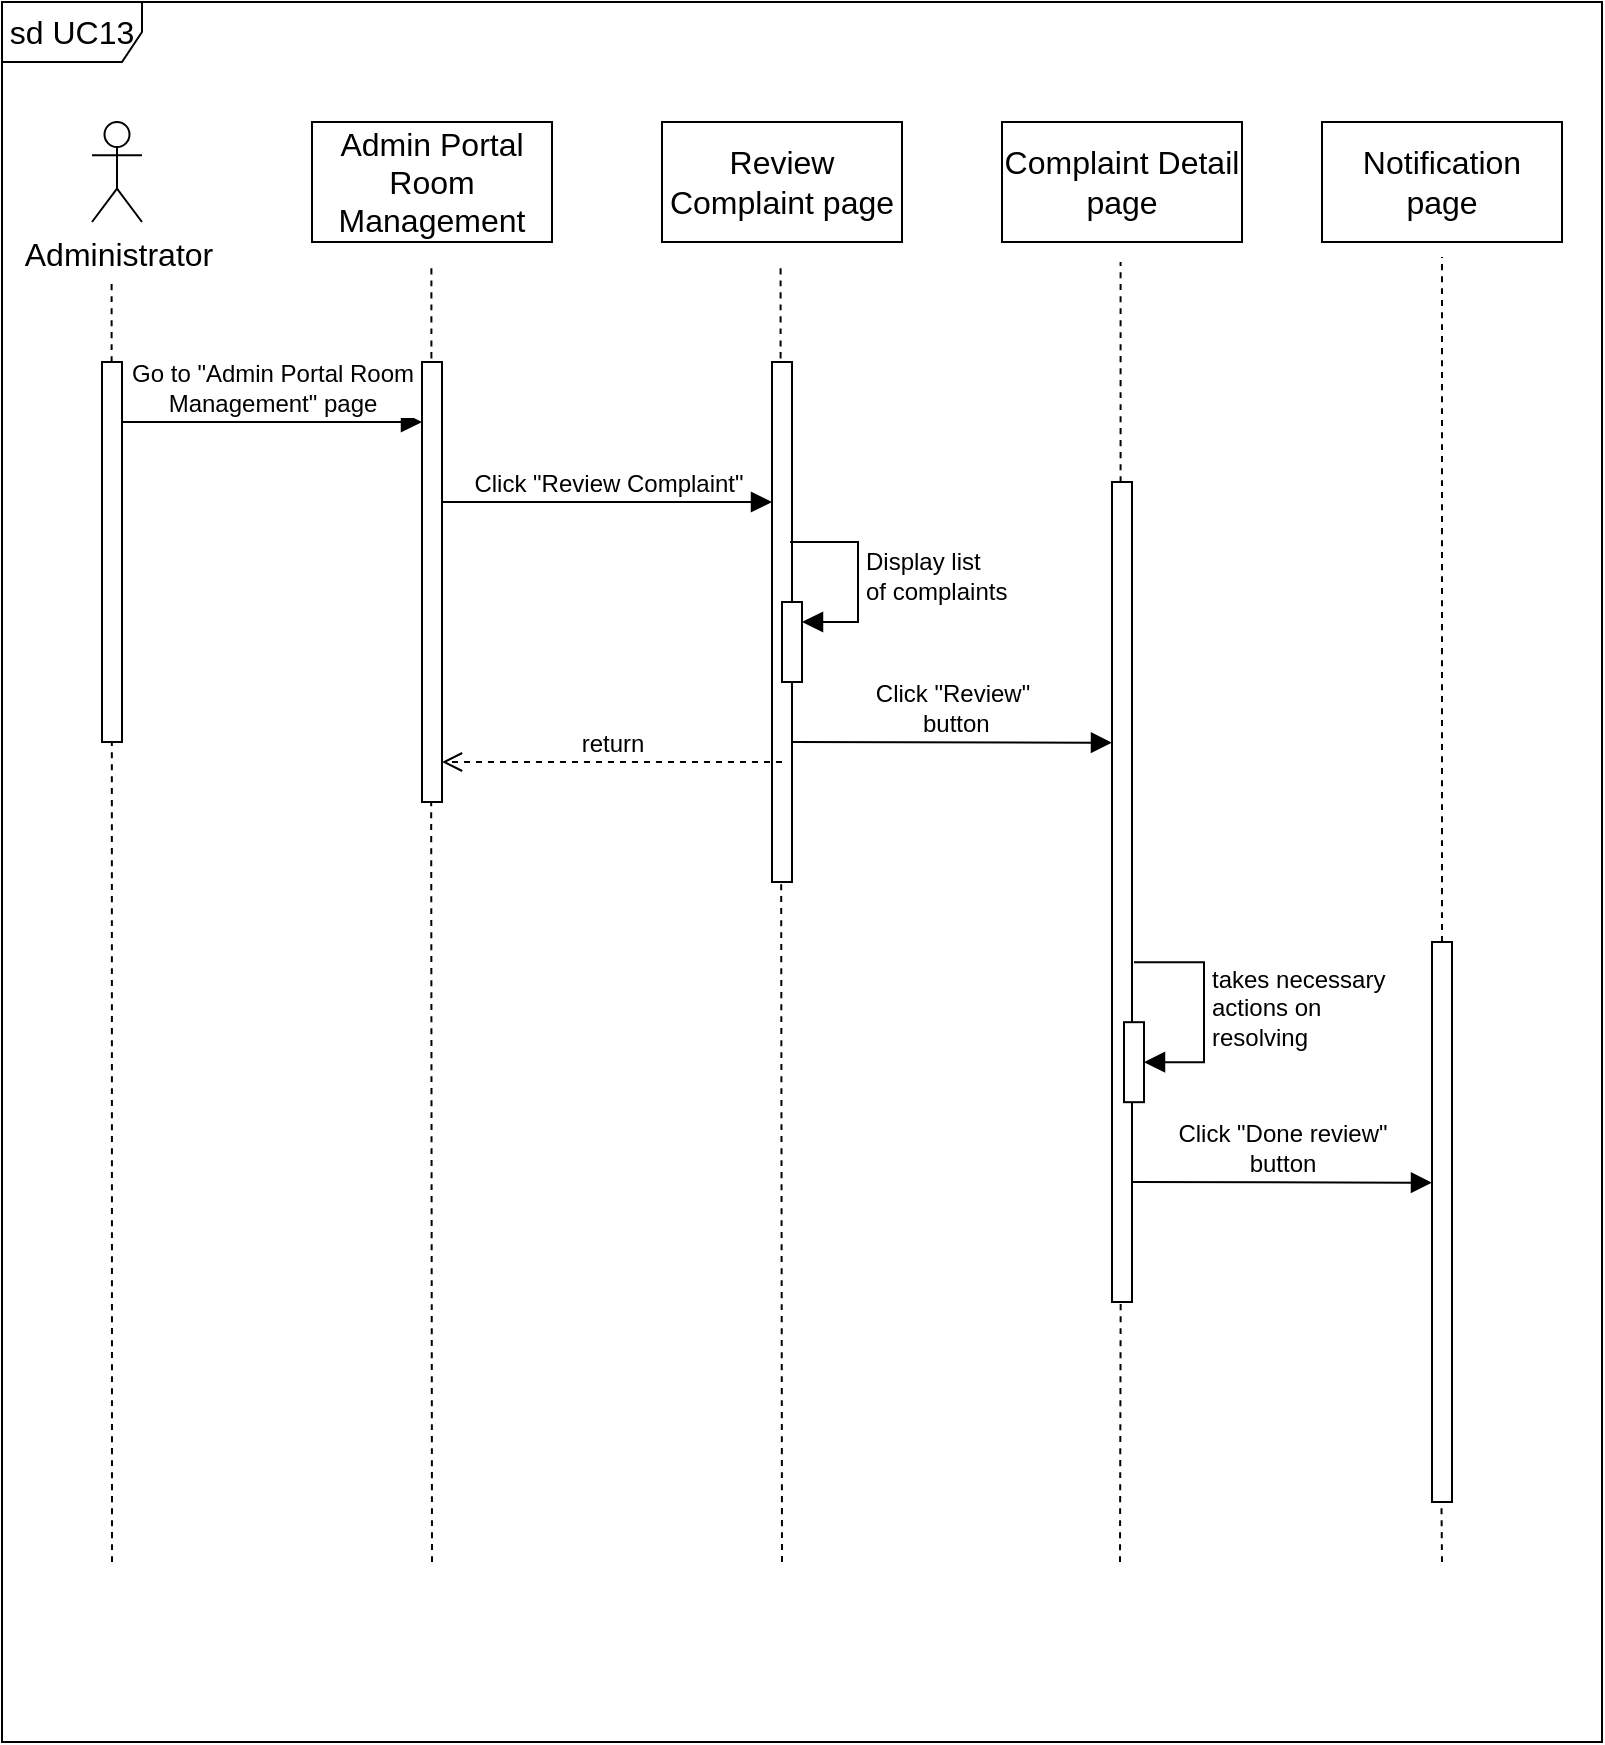 <mxfile version="21.3.7" type="device">
  <diagram name="Page-1" id="2YBvvXClWsGukQMizWep">
    <mxGraphModel dx="651" dy="755" grid="1" gridSize="10" guides="1" tooltips="1" connect="1" arrows="1" fold="1" page="1" pageScale="1" pageWidth="850" pageHeight="1100" math="0" shadow="0">
      <root>
        <mxCell id="0" />
        <mxCell id="1" parent="0" />
        <mxCell id="DxL7TUPXyGgfu-WWxL2Y-1" value="" style="endArrow=none;dashed=1;html=1;rounded=0;fontSize=12;startSize=8;endSize=8;curved=1;" parent="1" edge="1">
          <mxGeometry width="50" height="50" relative="1" as="geometry">
            <mxPoint x="730" y="880" as="sourcePoint" />
            <mxPoint x="729.64" y="840" as="targetPoint" />
          </mxGeometry>
        </mxCell>
        <mxCell id="DxL7TUPXyGgfu-WWxL2Y-2" value="" style="endArrow=none;dashed=1;html=1;rounded=0;fontSize=12;startSize=8;endSize=8;curved=1;" parent="1" edge="1">
          <mxGeometry width="50" height="50" relative="1" as="geometry">
            <mxPoint x="569" y="880" as="sourcePoint" />
            <mxPoint x="569.33" y="750" as="targetPoint" />
          </mxGeometry>
        </mxCell>
        <mxCell id="DxL7TUPXyGgfu-WWxL2Y-4" value="" style="endArrow=none;dashed=1;html=1;rounded=0;fontSize=12;startSize=8;endSize=8;curved=1;" parent="1" edge="1">
          <mxGeometry width="50" height="50" relative="1" as="geometry">
            <mxPoint x="225" y="880" as="sourcePoint" />
            <mxPoint x="224.58" y="490" as="targetPoint" />
          </mxGeometry>
        </mxCell>
        <mxCell id="DxL7TUPXyGgfu-WWxL2Y-5" value="" style="endArrow=none;dashed=1;html=1;rounded=0;fontSize=12;startSize=8;endSize=8;curved=1;" parent="1" edge="1">
          <mxGeometry width="50" height="50" relative="1" as="geometry">
            <mxPoint x="64.81" y="280" as="sourcePoint" />
            <mxPoint x="64.81" y="240" as="targetPoint" />
          </mxGeometry>
        </mxCell>
        <mxCell id="DxL7TUPXyGgfu-WWxL2Y-6" value="Administrator" style="shape=umlActor;verticalLabelPosition=bottom;verticalAlign=top;html=1;fontSize=16;" parent="1" vertex="1">
          <mxGeometry x="55" y="160" width="25" height="50" as="geometry" />
        </mxCell>
        <mxCell id="DxL7TUPXyGgfu-WWxL2Y-7" value="" style="html=1;points=[];perimeter=orthogonalPerimeter;outlineConnect=0;targetShapes=umlLifeline;portConstraint=eastwest;newEdgeStyle={&quot;edgeStyle&quot;:&quot;elbowEdgeStyle&quot;,&quot;elbow&quot;:&quot;vertical&quot;,&quot;curved&quot;:0,&quot;rounded&quot;:0};fontSize=16;" parent="1" vertex="1">
          <mxGeometry x="60" y="280" width="10" height="190" as="geometry" />
        </mxCell>
        <mxCell id="DxL7TUPXyGgfu-WWxL2Y-8" value="" style="endArrow=none;dashed=1;html=1;rounded=0;fontSize=12;startSize=8;endSize=8;curved=1;" parent="1" edge="1">
          <mxGeometry width="50" height="50" relative="1" as="geometry">
            <mxPoint x="65" y="880" as="sourcePoint" />
            <mxPoint x="64.92" y="470" as="targetPoint" />
          </mxGeometry>
        </mxCell>
        <mxCell id="DxL7TUPXyGgfu-WWxL2Y-9" value="Admin Portal Room Management" style="html=1;whiteSpace=wrap;fontSize=16;" parent="1" vertex="1">
          <mxGeometry x="165" y="160" width="120" height="60" as="geometry" />
        </mxCell>
        <mxCell id="DxL7TUPXyGgfu-WWxL2Y-10" value="" style="endArrow=none;dashed=1;html=1;rounded=0;fontSize=12;startSize=8;endSize=8;curved=1;" parent="1" edge="1">
          <mxGeometry width="50" height="50" relative="1" as="geometry">
            <mxPoint x="224.7" y="290" as="sourcePoint" />
            <mxPoint x="224.7" y="230" as="targetPoint" />
          </mxGeometry>
        </mxCell>
        <mxCell id="DxL7TUPXyGgfu-WWxL2Y-11" value="" style="html=1;points=[];perimeter=orthogonalPerimeter;outlineConnect=0;targetShapes=umlLifeline;portConstraint=eastwest;newEdgeStyle={&quot;edgeStyle&quot;:&quot;elbowEdgeStyle&quot;,&quot;elbow&quot;:&quot;vertical&quot;,&quot;curved&quot;:0,&quot;rounded&quot;:0};fontSize=16;" parent="1" vertex="1">
          <mxGeometry x="220" y="280" width="10" height="220" as="geometry" />
        </mxCell>
        <mxCell id="DxL7TUPXyGgfu-WWxL2Y-12" value="Go to &quot;Admin Portal Room&lt;br&gt;Management&quot; page" style="html=1;verticalAlign=bottom;endArrow=block;edgeStyle=elbowEdgeStyle;elbow=vertical;curved=0;rounded=0;fontSize=12;startSize=8;endSize=8;" parent="1" source="DxL7TUPXyGgfu-WWxL2Y-7" target="DxL7TUPXyGgfu-WWxL2Y-11" edge="1">
          <mxGeometry width="80" relative="1" as="geometry">
            <mxPoint x="35" y="340" as="sourcePoint" />
            <mxPoint x="265" y="340" as="targetPoint" />
            <Array as="points">
              <mxPoint x="100" y="310" />
              <mxPoint x="110" y="300" />
              <mxPoint x="130" y="380" />
              <mxPoint x="55" y="320" />
            </Array>
          </mxGeometry>
        </mxCell>
        <mxCell id="DxL7TUPXyGgfu-WWxL2Y-13" value="Review Complaint page" style="html=1;whiteSpace=wrap;fontSize=16;" parent="1" vertex="1">
          <mxGeometry x="340" y="160" width="120" height="60" as="geometry" />
        </mxCell>
        <mxCell id="DxL7TUPXyGgfu-WWxL2Y-14" value="" style="endArrow=none;dashed=1;html=1;rounded=0;fontSize=12;startSize=8;endSize=8;curved=1;" parent="1" edge="1">
          <mxGeometry width="50" height="50" relative="1" as="geometry">
            <mxPoint x="400" y="880" as="sourcePoint" />
            <mxPoint x="399.58" y="530" as="targetPoint" />
          </mxGeometry>
        </mxCell>
        <mxCell id="DxL7TUPXyGgfu-WWxL2Y-15" value="" style="endArrow=none;dashed=1;html=1;rounded=0;fontSize=12;startSize=8;endSize=8;curved=1;" parent="1" edge="1">
          <mxGeometry width="50" height="50" relative="1" as="geometry">
            <mxPoint x="399.29" y="290" as="sourcePoint" />
            <mxPoint x="399.29" y="230" as="targetPoint" />
          </mxGeometry>
        </mxCell>
        <mxCell id="DxL7TUPXyGgfu-WWxL2Y-16" value="" style="html=1;points=[];perimeter=orthogonalPerimeter;outlineConnect=0;targetShapes=umlLifeline;portConstraint=eastwest;newEdgeStyle={&quot;edgeStyle&quot;:&quot;elbowEdgeStyle&quot;,&quot;elbow&quot;:&quot;vertical&quot;,&quot;curved&quot;:0,&quot;rounded&quot;:0};fontSize=16;" parent="1" vertex="1">
          <mxGeometry x="395" y="280" width="10" height="260" as="geometry" />
        </mxCell>
        <mxCell id="DxL7TUPXyGgfu-WWxL2Y-17" value="Click &quot;Review Complaint&quot;" style="html=1;verticalAlign=bottom;endArrow=block;edgeStyle=elbowEdgeStyle;elbow=vertical;curved=0;rounded=0;fontSize=12;startSize=8;endSize=8;" parent="1" target="DxL7TUPXyGgfu-WWxL2Y-16" edge="1">
          <mxGeometry width="80" relative="1" as="geometry">
            <mxPoint x="230" y="350" as="sourcePoint" />
            <mxPoint x="310" y="350" as="targetPoint" />
          </mxGeometry>
        </mxCell>
        <mxCell id="DxL7TUPXyGgfu-WWxL2Y-18" value="Complaint Detail&lt;br&gt;page" style="html=1;whiteSpace=wrap;fontSize=16;" parent="1" vertex="1">
          <mxGeometry x="510" y="160" width="120" height="60" as="geometry" />
        </mxCell>
        <mxCell id="DxL7TUPXyGgfu-WWxL2Y-19" value="" style="endArrow=none;dashed=1;html=1;rounded=0;fontSize=12;startSize=8;endSize=8;curved=1;" parent="1" edge="1">
          <mxGeometry width="50" height="50" relative="1" as="geometry">
            <mxPoint x="569.58" y="640" as="sourcePoint" />
            <mxPoint x="569.58" y="580" as="targetPoint" />
          </mxGeometry>
        </mxCell>
        <mxCell id="DxL7TUPXyGgfu-WWxL2Y-20" value="" style="endArrow=none;dashed=1;html=1;rounded=0;fontSize=12;startSize=8;endSize=8;curved=1;" parent="1" source="DxL7TUPXyGgfu-WWxL2Y-21" edge="1">
          <mxGeometry width="50" height="50" relative="1" as="geometry">
            <mxPoint x="569.29" y="290" as="sourcePoint" />
            <mxPoint x="569.29" y="230" as="targetPoint" />
          </mxGeometry>
        </mxCell>
        <mxCell id="DxL7TUPXyGgfu-WWxL2Y-21" value="" style="html=1;points=[];perimeter=orthogonalPerimeter;outlineConnect=0;targetShapes=umlLifeline;portConstraint=eastwest;newEdgeStyle={&quot;edgeStyle&quot;:&quot;elbowEdgeStyle&quot;,&quot;elbow&quot;:&quot;vertical&quot;,&quot;curved&quot;:0,&quot;rounded&quot;:0};fontSize=16;" parent="1" vertex="1">
          <mxGeometry x="565" y="340" width="10" height="410" as="geometry" />
        </mxCell>
        <mxCell id="DxL7TUPXyGgfu-WWxL2Y-26" value="" style="html=1;points=[];perimeter=orthogonalPerimeter;outlineConnect=0;targetShapes=umlLifeline;portConstraint=eastwest;newEdgeStyle={&quot;edgeStyle&quot;:&quot;elbowEdgeStyle&quot;,&quot;elbow&quot;:&quot;vertical&quot;,&quot;curved&quot;:0,&quot;rounded&quot;:0};fontSize=16;" parent="1" vertex="1">
          <mxGeometry x="400" y="400" width="10" height="40" as="geometry" />
        </mxCell>
        <mxCell id="DxL7TUPXyGgfu-WWxL2Y-27" value="Display list&lt;br&gt;of complaints" style="html=1;align=left;spacingLeft=2;endArrow=block;rounded=0;edgeStyle=orthogonalEdgeStyle;curved=0;rounded=0;fontSize=12;startSize=8;endSize=8;" parent="1" target="DxL7TUPXyGgfu-WWxL2Y-26" edge="1">
          <mxGeometry relative="1" as="geometry">
            <mxPoint x="404" y="370.0" as="sourcePoint" />
            <Array as="points">
              <mxPoint x="438" y="370" />
              <mxPoint x="438" y="410" />
            </Array>
          </mxGeometry>
        </mxCell>
        <mxCell id="DxL7TUPXyGgfu-WWxL2Y-28" value="return" style="html=1;verticalAlign=bottom;endArrow=open;dashed=1;endSize=8;edgeStyle=elbowEdgeStyle;elbow=vertical;curved=0;rounded=0;fontSize=12;" parent="1" target="DxL7TUPXyGgfu-WWxL2Y-11" edge="1">
          <mxGeometry relative="1" as="geometry">
            <mxPoint x="400" y="480" as="sourcePoint" />
            <mxPoint x="315" y="430.09" as="targetPoint" />
            <Array as="points">
              <mxPoint x="290" y="480" />
              <mxPoint x="290" y="390" />
            </Array>
          </mxGeometry>
        </mxCell>
        <mxCell id="DxL7TUPXyGgfu-WWxL2Y-29" value="sd UC13" style="shape=umlFrame;whiteSpace=wrap;html=1;pointerEvents=0;fontSize=16;width=70;height=30;" parent="1" vertex="1">
          <mxGeometry x="10" y="100" width="800" height="870" as="geometry" />
        </mxCell>
        <mxCell id="DxL7TUPXyGgfu-WWxL2Y-30" value="" style="html=1;points=[];perimeter=orthogonalPerimeter;outlineConnect=0;targetShapes=umlLifeline;portConstraint=eastwest;newEdgeStyle={&quot;edgeStyle&quot;:&quot;elbowEdgeStyle&quot;,&quot;elbow&quot;:&quot;vertical&quot;,&quot;curved&quot;:0,&quot;rounded&quot;:0};fontSize=16;" parent="1" vertex="1">
          <mxGeometry x="571" y="610.09" width="10" height="40" as="geometry" />
        </mxCell>
        <mxCell id="DxL7TUPXyGgfu-WWxL2Y-31" value="takes necessary&lt;br&gt;actions on&lt;br&gt;resolving" style="html=1;align=left;spacingLeft=2;endArrow=block;rounded=0;edgeStyle=orthogonalEdgeStyle;curved=0;rounded=0;fontSize=12;startSize=8;endSize=8;" parent="1" target="DxL7TUPXyGgfu-WWxL2Y-30" edge="1">
          <mxGeometry relative="1" as="geometry">
            <mxPoint x="576" y="580.09" as="sourcePoint" />
            <Array as="points">
              <mxPoint x="611" y="580.09" />
              <mxPoint x="611" y="630.09" />
            </Array>
          </mxGeometry>
        </mxCell>
        <mxCell id="DxL7TUPXyGgfu-WWxL2Y-34" value="Click &quot;Review&quot;&lt;br&gt;&amp;nbsp;button" style="html=1;verticalAlign=bottom;endArrow=block;edgeStyle=elbowEdgeStyle;elbow=vertical;curved=0;rounded=0;fontSize=12;startSize=8;endSize=8;" parent="1" target="DxL7TUPXyGgfu-WWxL2Y-21" edge="1">
          <mxGeometry x="-0.002" width="80" relative="1" as="geometry">
            <mxPoint x="405" y="470" as="sourcePoint" />
            <mxPoint x="555" y="470.34" as="targetPoint" />
            <Array as="points">
              <mxPoint x="520" y="470.34" />
              <mxPoint x="550" y="485.34" />
            </Array>
            <mxPoint as="offset" />
          </mxGeometry>
        </mxCell>
        <mxCell id="DxL7TUPXyGgfu-WWxL2Y-35" value="Click &quot;Done review&quot;&lt;br&gt;button" style="html=1;verticalAlign=bottom;endArrow=block;edgeStyle=elbowEdgeStyle;elbow=vertical;curved=0;rounded=0;fontSize=12;startSize=8;endSize=8;" parent="1" edge="1">
          <mxGeometry x="-0.002" width="80" relative="1" as="geometry">
            <mxPoint x="575" y="690" as="sourcePoint" />
            <mxPoint x="725" y="690.34" as="targetPoint" />
            <Array as="points">
              <mxPoint x="690" y="690.34" />
              <mxPoint x="720" y="705.34" />
            </Array>
            <mxPoint as="offset" />
          </mxGeometry>
        </mxCell>
        <mxCell id="DxL7TUPXyGgfu-WWxL2Y-40" value="Notification page" style="html=1;whiteSpace=wrap;fontSize=16;" parent="1" vertex="1">
          <mxGeometry x="670" y="160" width="120" height="60" as="geometry" />
        </mxCell>
        <mxCell id="DxL7TUPXyGgfu-WWxL2Y-41" value="" style="html=1;points=[];perimeter=orthogonalPerimeter;outlineConnect=0;targetShapes=umlLifeline;portConstraint=eastwest;newEdgeStyle={&quot;edgeStyle&quot;:&quot;elbowEdgeStyle&quot;,&quot;elbow&quot;:&quot;vertical&quot;,&quot;curved&quot;:0,&quot;rounded&quot;:0};fontSize=16;" parent="1" vertex="1">
          <mxGeometry x="725" y="570" width="10" height="280" as="geometry" />
        </mxCell>
        <mxCell id="DxL7TUPXyGgfu-WWxL2Y-42" value="" style="endArrow=none;dashed=1;html=1;rounded=0;fontSize=12;startSize=8;endSize=8;curved=1;" parent="1" source="DxL7TUPXyGgfu-WWxL2Y-41" edge="1">
          <mxGeometry width="50" height="50" relative="1" as="geometry">
            <mxPoint x="680" y="857.5" as="sourcePoint" />
            <mxPoint x="730" y="227.5" as="targetPoint" />
          </mxGeometry>
        </mxCell>
      </root>
    </mxGraphModel>
  </diagram>
</mxfile>
